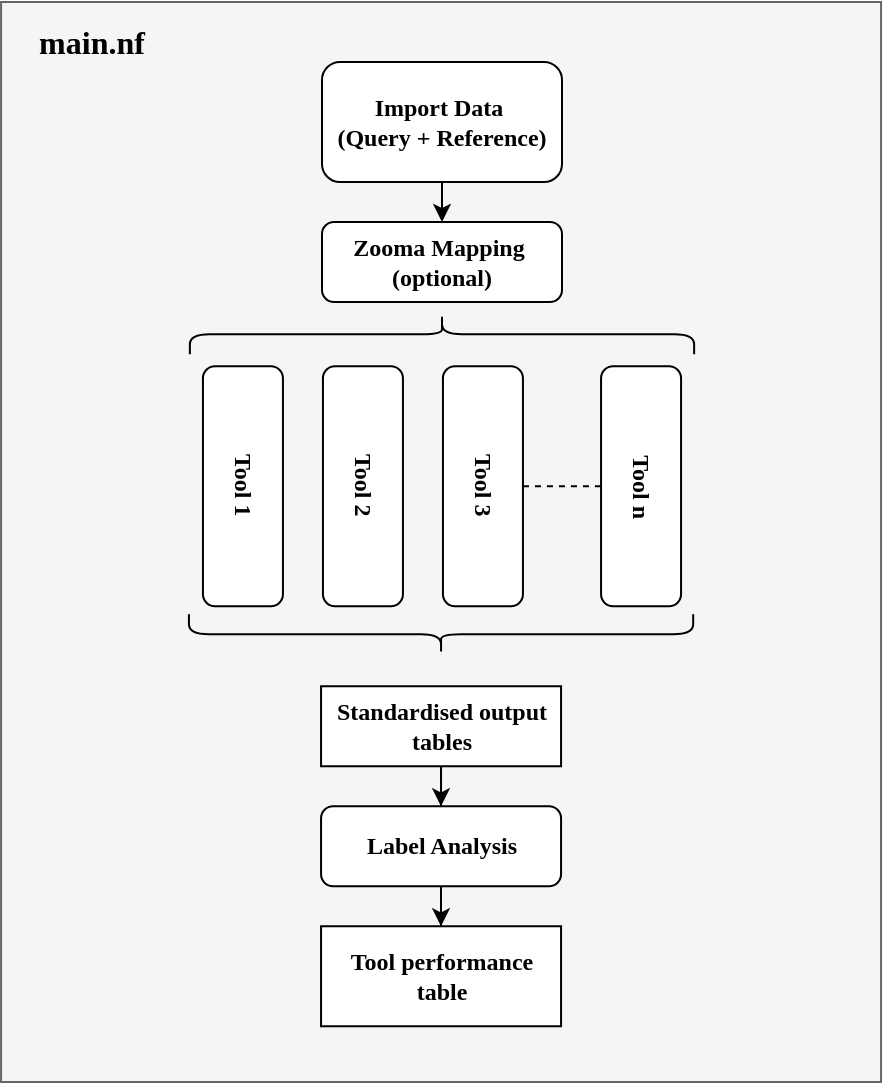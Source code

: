 <mxfile version="12.7.0" type="device"><diagram id="MaZk_gK1AJcbqFZkMhIM" name="Page-1"><mxGraphModel dx="929" dy="708" grid="1" gridSize="10" guides="1" tooltips="1" connect="1" arrows="1" fold="1" page="1" pageScale="1" pageWidth="1654" pageHeight="2336" math="0" shadow="0"><root><mxCell id="0"/><mxCell id="1" parent="0"/><mxCell id="72KAKN8ocQbJrw2Y9rFF-20" value="" style="rounded=0;whiteSpace=wrap;html=1;fillColor=#f5f5f5;strokeColor=#666666;fontColor=#333333;" parent="1" vertex="1"><mxGeometry x="219.53" y="40" width="440" height="540" as="geometry"/></mxCell><mxCell id="72KAKN8ocQbJrw2Y9rFF-1" value="&lt;font face=&quot;Verdana&quot;&gt;&lt;b&gt;Import Data&amp;nbsp;&lt;br&gt;(Query + Reference)&lt;/b&gt;&lt;/font&gt;" style="rounded=1;whiteSpace=wrap;html=1;" parent="1" vertex="1"><mxGeometry x="380" y="70" width="120" height="60" as="geometry"/></mxCell><mxCell id="72KAKN8ocQbJrw2Y9rFF-3" value="&lt;font face=&quot;Verdana&quot;&gt;&lt;b&gt;Tool 1&lt;/b&gt;&lt;/font&gt;" style="rounded=1;whiteSpace=wrap;html=1;rotation=90;align=center;" parent="1" vertex="1"><mxGeometry x="280.47" y="262.13" width="120" height="40" as="geometry"/></mxCell><mxCell id="72KAKN8ocQbJrw2Y9rFF-4" value="&lt;font face=&quot;Verdana&quot;&gt;&lt;b&gt;Tool 2&lt;/b&gt;&lt;/font&gt;" style="rounded=1;whiteSpace=wrap;html=1;rotation=90;" parent="1" vertex="1"><mxGeometry x="340.47" y="262.13" width="120" height="40" as="geometry"/></mxCell><mxCell id="72KAKN8ocQbJrw2Y9rFF-5" value="&lt;font face=&quot;Verdana&quot;&gt;&lt;b&gt;Tool 3&lt;/b&gt;&lt;/font&gt;" style="rounded=1;whiteSpace=wrap;html=1;rotation=90;" parent="1" vertex="1"><mxGeometry x="400.47" y="262.13" width="120" height="40" as="geometry"/></mxCell><mxCell id="72KAKN8ocQbJrw2Y9rFF-6" value="&lt;font face=&quot;Verdana&quot;&gt;&lt;b&gt;Tool n&lt;/b&gt;&lt;/font&gt;" style="rounded=1;whiteSpace=wrap;html=1;rotation=90;" parent="1" vertex="1"><mxGeometry x="479.53" y="262.13" width="120" height="40" as="geometry"/></mxCell><mxCell id="72KAKN8ocQbJrw2Y9rFF-15" value="" style="edgeStyle=orthogonalEdgeStyle;rounded=0;orthogonalLoop=1;jettySize=auto;html=1;exitX=0.5;exitY=1;exitDx=0;exitDy=0;" parent="1" source="72KAKN8ocQbJrw2Y9rFF-17" target="72KAKN8ocQbJrw2Y9rFF-14" edge="1"><mxGeometry relative="1" as="geometry"><mxPoint x="439.53" y="442.13" as="sourcePoint"/></mxGeometry></mxCell><mxCell id="72KAKN8ocQbJrw2Y9rFF-11" value="" style="shape=curlyBracket;whiteSpace=wrap;html=1;rounded=1;rotation=90;" parent="1" vertex="1"><mxGeometry x="430" y="80" width="20" height="252.13" as="geometry"/></mxCell><mxCell id="72KAKN8ocQbJrw2Y9rFF-12" value="" style="endArrow=none;dashed=1;html=1;exitX=0.5;exitY=0;exitDx=0;exitDy=0;entryX=0.5;entryY=1;entryDx=0;entryDy=0;" parent="1" source="72KAKN8ocQbJrw2Y9rFF-5" target="72KAKN8ocQbJrw2Y9rFF-6" edge="1"><mxGeometry width="50" height="50" relative="1" as="geometry"><mxPoint x="309.53" y="512.13" as="sourcePoint"/><mxPoint x="359.53" y="462.13" as="targetPoint"/></mxGeometry></mxCell><mxCell id="72KAKN8ocQbJrw2Y9rFF-19" value="" style="edgeStyle=orthogonalEdgeStyle;rounded=0;orthogonalLoop=1;jettySize=auto;html=1;" parent="1" source="72KAKN8ocQbJrw2Y9rFF-14" target="72KAKN8ocQbJrw2Y9rFF-18" edge="1"><mxGeometry relative="1" as="geometry"/></mxCell><mxCell id="72KAKN8ocQbJrw2Y9rFF-14" value="&lt;font face=&quot;Verdana&quot;&gt;&lt;b&gt;Label Analysis&lt;/b&gt;&lt;/font&gt;" style="rounded=1;whiteSpace=wrap;html=1;" parent="1" vertex="1"><mxGeometry x="379.53" y="442.13" width="120" height="40" as="geometry"/></mxCell><mxCell id="72KAKN8ocQbJrw2Y9rFF-17" value="&lt;font face=&quot;Verdana&quot;&gt;&lt;b&gt;Standardised output tables&lt;/b&gt;&lt;/font&gt;" style="rounded=0;whiteSpace=wrap;html=1;" parent="1" vertex="1"><mxGeometry x="379.53" y="382.13" width="120" height="40" as="geometry"/></mxCell><mxCell id="72KAKN8ocQbJrw2Y9rFF-18" value="&lt;font face=&quot;Verdana&quot;&gt;&lt;b&gt;Tool performance table&lt;/b&gt;&lt;/font&gt;" style="rounded=0;whiteSpace=wrap;html=1;" parent="1" vertex="1"><mxGeometry x="379.53" y="502.13" width="120" height="50" as="geometry"/></mxCell><mxCell id="72KAKN8ocQbJrw2Y9rFF-21" value="&lt;font face=&quot;Verdana&quot; size=&quot;1&quot;&gt;&lt;b style=&quot;font-size: 16px&quot;&gt;main.nf&lt;/b&gt;&lt;/font&gt;" style="text;html=1;strokeColor=none;fillColor=none;align=center;verticalAlign=middle;whiteSpace=wrap;rounded=0;" parent="1" vertex="1"><mxGeometry x="220" y="40" width="90" height="40" as="geometry"/></mxCell><mxCell id="72KAKN8ocQbJrw2Y9rFF-22" value="" style="shape=curlyBracket;whiteSpace=wrap;html=1;rounded=1;rotation=-90;" parent="1" vertex="1"><mxGeometry x="429.53" y="230" width="20" height="252.13" as="geometry"/></mxCell><mxCell id="lFL1kppVHpyrxK6H9eOb-1" value="&lt;font face=&quot;Verdana&quot;&gt;&lt;b&gt;Zooma Mapping&amp;nbsp;&lt;br&gt;(optional)&lt;/b&gt;&lt;/font&gt;" style="rounded=1;whiteSpace=wrap;html=1;" vertex="1" parent="1"><mxGeometry x="380" y="150" width="120" height="40" as="geometry"/></mxCell><mxCell id="lFL1kppVHpyrxK6H9eOb-6" value="" style="endArrow=classic;html=1;exitX=0.5;exitY=1;exitDx=0;exitDy=0;entryX=0.5;entryY=0;entryDx=0;entryDy=0;" edge="1" parent="1" source="72KAKN8ocQbJrw2Y9rFF-1" target="lFL1kppVHpyrxK6H9eOb-1"><mxGeometry width="50" height="50" relative="1" as="geometry"><mxPoint x="280" y="330" as="sourcePoint"/><mxPoint x="310" y="380" as="targetPoint"/></mxGeometry></mxCell></root></mxGraphModel></diagram></mxfile>